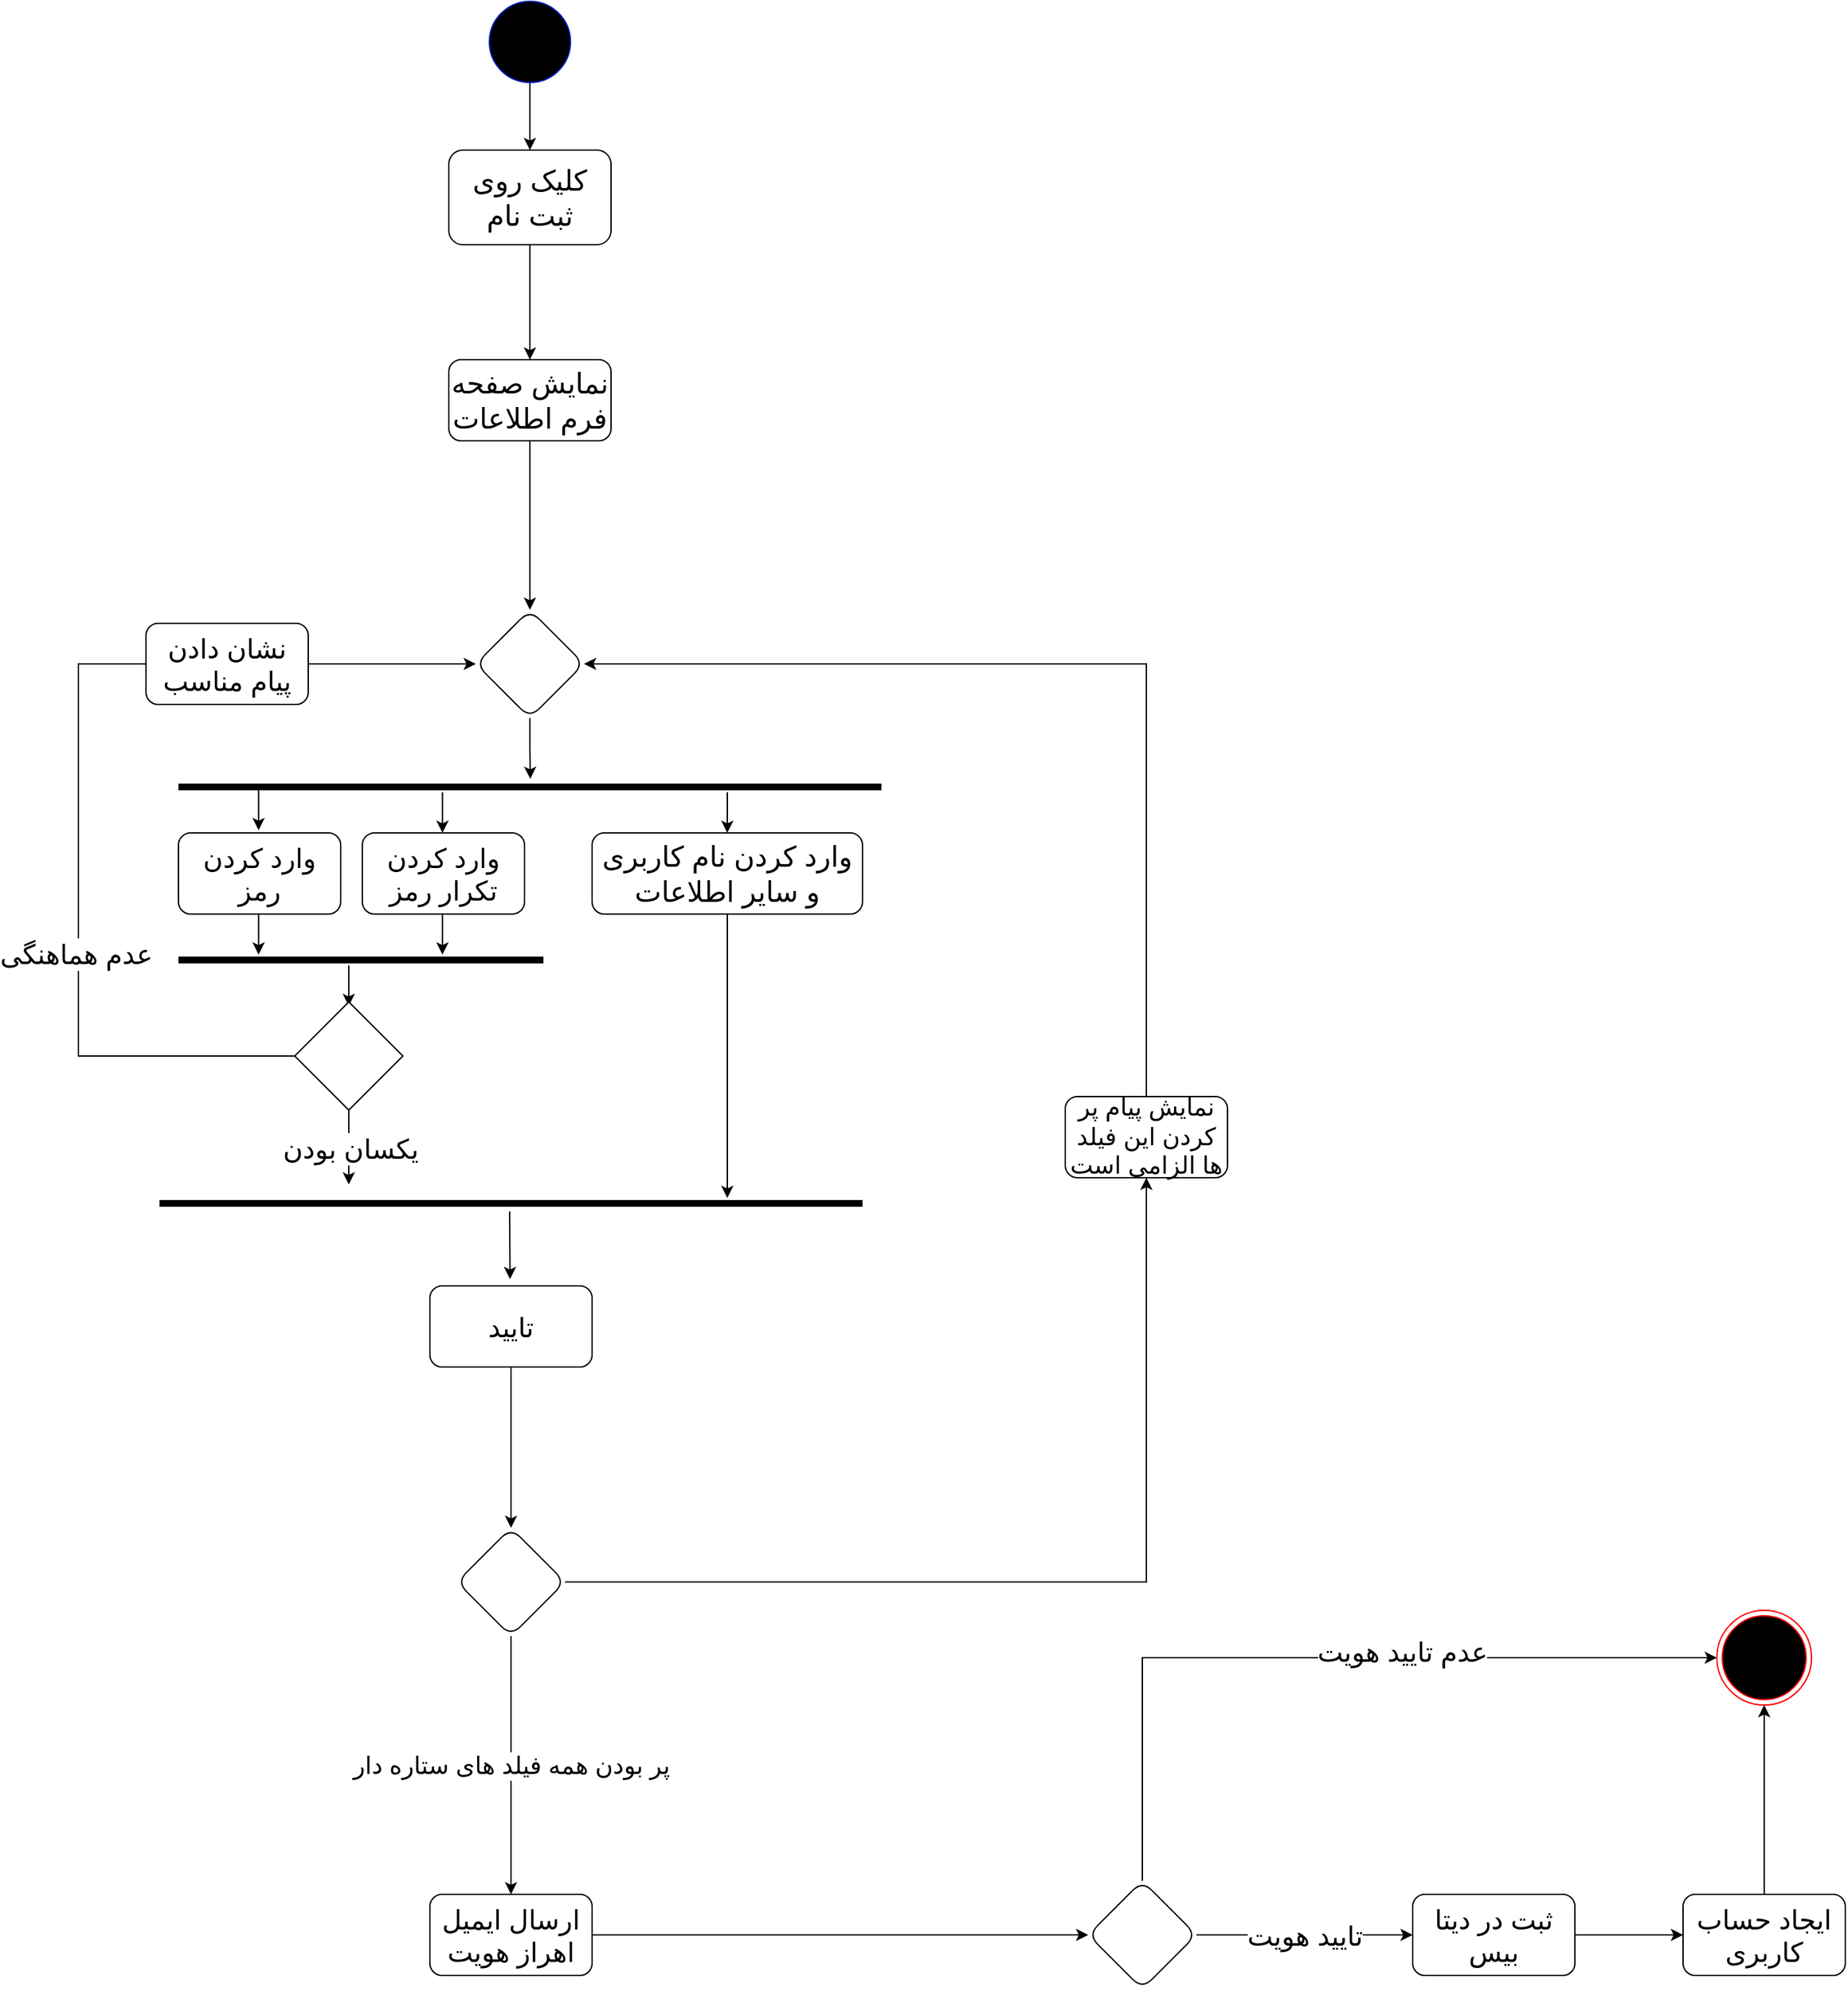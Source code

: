 <mxfile version="20.8.13" type="device"><diagram id="AyRB0OO9yVDVYvOwd-sP" name="‫صفحه - 1‬"><mxGraphModel dx="1310" dy="1428" grid="1" gridSize="10" guides="1" tooltips="1" connect="1" arrows="1" fold="1" page="1" pageScale="1" pageWidth="827" pageHeight="1169" math="0" shadow="0"><root><mxCell id="0"/><mxCell id="1" parent="0"/><mxCell id="jVAVaTiXayvP3hVK9cuE-10" style="edgeStyle=orthogonalEdgeStyle;rounded=0;orthogonalLoop=1;jettySize=auto;html=1;exitX=0.5;exitY=1;exitDx=0;exitDy=0;exitPerimeter=0;entryX=0.5;entryY=0;entryDx=0;entryDy=0;fontSize=21;" parent="1" source="jVAVaTiXayvP3hVK9cuE-2" target="jVAVaTiXayvP3hVK9cuE-8" edge="1"><mxGeometry relative="1" as="geometry"/></mxCell><mxCell id="jVAVaTiXayvP3hVK9cuE-2" value="" style="verticalLabelPosition=bottom;verticalAlign=top;html=1;shape=mxgraph.flowchart.on-page_reference;fillColor=#000000;fontColor=#ffffff;strokeColor=#001DBC;" parent="1" vertex="1"><mxGeometry x="384" y="40" width="60" height="60" as="geometry"/></mxCell><mxCell id="4LCcbW73nxRiEbwfor85-2" value="" style="edgeStyle=orthogonalEdgeStyle;rounded=0;orthogonalLoop=1;jettySize=auto;html=1;fontSize=18;" edge="1" parent="1" source="jVAVaTiXayvP3hVK9cuE-8" target="4LCcbW73nxRiEbwfor85-1"><mxGeometry relative="1" as="geometry"/></mxCell><mxCell id="jVAVaTiXayvP3hVK9cuE-8" value="کلیک روی ثبت نام" style="rounded=1;whiteSpace=wrap;html=1;fontSize=21;" parent="1" vertex="1"><mxGeometry x="354" y="150" width="120" height="70" as="geometry"/></mxCell><mxCell id="jVAVaTiXayvP3hVK9cuE-14" style="edgeStyle=orthogonalEdgeStyle;rounded=0;orthogonalLoop=1;jettySize=auto;html=1;exitX=0.5;exitY=1;exitDx=0;exitDy=0;fontSize=21;" parent="1" source="jVAVaTiXayvP3hVK9cuE-11" edge="1"><mxGeometry relative="1" as="geometry"><mxPoint x="414.286" y="615" as="targetPoint"/></mxGeometry></mxCell><mxCell id="jVAVaTiXayvP3hVK9cuE-11" value="" style="rhombus;whiteSpace=wrap;html=1;fontSize=21;rounded=1;" parent="1" vertex="1"><mxGeometry x="374" y="490" width="80" height="80" as="geometry"/></mxCell><mxCell id="jVAVaTiXayvP3hVK9cuE-13" value="" style="line;strokeWidth=5;fillColor=none;align=left;verticalAlign=middle;spacingTop=-1;spacingLeft=3;spacingRight=3;rotatable=0;labelPosition=right;points=[];portConstraint=eastwest;strokeColor=inherit;fontSize=21;" parent="1" vertex="1"><mxGeometry x="154" y="617" width="520" height="8" as="geometry"/></mxCell><mxCell id="jVAVaTiXayvP3hVK9cuE-36" style="edgeStyle=orthogonalEdgeStyle;rounded=0;orthogonalLoop=1;jettySize=auto;html=1;exitX=0.5;exitY=1;exitDx=0;exitDy=0;fontSize=20;" parent="1" source="jVAVaTiXayvP3hVK9cuE-15" target="jVAVaTiXayvP3hVK9cuE-35" edge="1"><mxGeometry relative="1" as="geometry"><Array as="points"><mxPoint x="560" y="875"/><mxPoint x="560" y="875"/></Array></mxGeometry></mxCell><mxCell id="jVAVaTiXayvP3hVK9cuE-15" value="وارد کردن نام کاربری و سایر اطلاعات" style="rounded=1;whiteSpace=wrap;html=1;strokeWidth=1;fontSize=21;" parent="1" vertex="1"><mxGeometry x="460" y="655" width="200" height="60" as="geometry"/></mxCell><mxCell id="jVAVaTiXayvP3hVK9cuE-19" value="وارد کردن رمز" style="rounded=1;whiteSpace=wrap;html=1;strokeWidth=1;fontSize=20;" parent="1" vertex="1"><mxGeometry x="154" y="655" width="120" height="60" as="geometry"/></mxCell><mxCell id="jVAVaTiXayvP3hVK9cuE-20" value="وارد کردن تکرار رمز" style="rounded=1;whiteSpace=wrap;html=1;strokeWidth=1;fontSize=20;" parent="1" vertex="1"><mxGeometry x="290" y="655" width="120" height="60" as="geometry"/></mxCell><mxCell id="jVAVaTiXayvP3hVK9cuE-23" value="" style="endArrow=classic;html=1;rounded=0;fontSize=20;entryX=0.5;entryY=0;entryDx=0;entryDy=0;" parent="1" target="jVAVaTiXayvP3hVK9cuE-15" edge="1"><mxGeometry width="50" height="50" relative="1" as="geometry"><mxPoint x="560" y="625" as="sourcePoint"/><mxPoint x="700" y="585" as="targetPoint"/></mxGeometry></mxCell><mxCell id="jVAVaTiXayvP3hVK9cuE-24" value="" style="endArrow=classic;html=1;rounded=0;fontSize=20;entryX=0.5;entryY=0;entryDx=0;entryDy=0;" parent="1" edge="1"><mxGeometry width="50" height="50" relative="1" as="geometry"><mxPoint x="349.29" y="625" as="sourcePoint"/><mxPoint x="349.29" y="655" as="targetPoint"/></mxGeometry></mxCell><mxCell id="jVAVaTiXayvP3hVK9cuE-25" value="" style="endArrow=classic;html=1;rounded=0;fontSize=20;entryX=0.5;entryY=0;entryDx=0;entryDy=0;" parent="1" edge="1"><mxGeometry width="50" height="50" relative="1" as="geometry"><mxPoint x="213.29" y="623" as="sourcePoint"/><mxPoint x="213.29" y="653" as="targetPoint"/></mxGeometry></mxCell><mxCell id="jVAVaTiXayvP3hVK9cuE-26" value="" style="line;strokeWidth=5;fillColor=none;align=left;verticalAlign=middle;spacingTop=-1;spacingLeft=3;spacingRight=3;rotatable=0;labelPosition=right;points=[];portConstraint=eastwest;strokeColor=inherit;fontSize=21;" parent="1" vertex="1"><mxGeometry x="154" y="745" width="270" height="8" as="geometry"/></mxCell><mxCell id="jVAVaTiXayvP3hVK9cuE-27" value="" style="endArrow=classic;html=1;rounded=0;fontSize=20;entryX=0.5;entryY=0;entryDx=0;entryDy=0;" parent="1" edge="1"><mxGeometry width="50" height="50" relative="1" as="geometry"><mxPoint x="213.29" y="715" as="sourcePoint"/><mxPoint x="213.29" y="745" as="targetPoint"/></mxGeometry></mxCell><mxCell id="jVAVaTiXayvP3hVK9cuE-28" value="" style="endArrow=classic;html=1;rounded=0;fontSize=20;entryX=0.5;entryY=0;entryDx=0;entryDy=0;" parent="1" edge="1"><mxGeometry width="50" height="50" relative="1" as="geometry"><mxPoint x="349.29" y="715" as="sourcePoint"/><mxPoint x="349.29" y="745" as="targetPoint"/></mxGeometry></mxCell><mxCell id="jVAVaTiXayvP3hVK9cuE-29" value="" style="endArrow=classic;html=1;rounded=0;fontSize=20;entryX=0.5;entryY=0;entryDx=0;entryDy=0;" parent="1" edge="1"><mxGeometry width="50" height="50" relative="1" as="geometry"><mxPoint x="280.0" y="753" as="sourcePoint"/><mxPoint x="280.0" y="783" as="targetPoint"/></mxGeometry></mxCell><mxCell id="jVAVaTiXayvP3hVK9cuE-37" value="یکسان بودن" style="edgeStyle=orthogonalEdgeStyle;rounded=0;orthogonalLoop=1;jettySize=auto;html=1;exitX=0.5;exitY=1;exitDx=0;exitDy=0;fontSize=20;" parent="1" source="jVAVaTiXayvP3hVK9cuE-33" edge="1"><mxGeometry relative="1" as="geometry"><mxPoint x="280" y="915" as="targetPoint"/></mxGeometry></mxCell><mxCell id="jVAVaTiXayvP3hVK9cuE-33" value="" style="rhombus;whiteSpace=wrap;html=1;strokeWidth=1;fontSize=20;" parent="1" vertex="1"><mxGeometry x="240" y="780" width="80" height="80" as="geometry"/></mxCell><mxCell id="jVAVaTiXayvP3hVK9cuE-34" value="" style="line;strokeWidth=5;fillColor=none;align=left;verticalAlign=middle;spacingTop=-1;spacingLeft=3;spacingRight=3;rotatable=0;labelPosition=right;points=[];portConstraint=eastwest;strokeColor=inherit;fontSize=21;" parent="1" vertex="1"><mxGeometry x="164" y="625" width="520" as="geometry"/></mxCell><mxCell id="jVAVaTiXayvP3hVK9cuE-35" value="" style="line;strokeWidth=5;fillColor=none;align=left;verticalAlign=middle;spacingTop=-1;spacingLeft=3;spacingRight=3;rotatable=0;labelPosition=right;points=[];portConstraint=eastwest;strokeColor=inherit;fontSize=21;" parent="1" vertex="1"><mxGeometry x="140" y="925" width="520" height="8" as="geometry"/></mxCell><mxCell id="jVAVaTiXayvP3hVK9cuE-44" style="edgeStyle=orthogonalEdgeStyle;rounded=0;orthogonalLoop=1;jettySize=auto;html=1;exitX=1;exitY=0.5;exitDx=0;exitDy=0;entryX=0;entryY=0.5;entryDx=0;entryDy=0;fontSize=20;" parent="1" source="jVAVaTiXayvP3hVK9cuE-41" target="jVAVaTiXayvP3hVK9cuE-11" edge="1"><mxGeometry relative="1" as="geometry"/></mxCell><mxCell id="jVAVaTiXayvP3hVK9cuE-41" value="نشان دادن پیام مناسب" style="rounded=1;whiteSpace=wrap;html=1;strokeWidth=1;fontSize=20;" parent="1" vertex="1"><mxGeometry x="130" y="500" width="120" height="60" as="geometry"/></mxCell><mxCell id="jVAVaTiXayvP3hVK9cuE-42" value="" style="edgeStyle=orthogonalEdgeStyle;rounded=0;orthogonalLoop=1;jettySize=auto;html=1;exitX=0;exitY=0.5;exitDx=0;exitDy=0;entryX=0;entryY=0.5;entryDx=0;entryDy=0;fontSize=20;endArrow=none;" parent="1" source="jVAVaTiXayvP3hVK9cuE-33" target="jVAVaTiXayvP3hVK9cuE-41" edge="1"><mxGeometry relative="1" as="geometry"><mxPoint x="240" y="820" as="sourcePoint"/><mxPoint x="374" y="530" as="targetPoint"/><Array as="points"><mxPoint x="80" y="820"/></Array></mxGeometry></mxCell><mxCell id="jVAVaTiXayvP3hVK9cuE-43" value="عدم هماهنگی" style="edgeLabel;html=1;align=center;verticalAlign=middle;resizable=0;points=[];fontSize=20;" parent="jVAVaTiXayvP3hVK9cuE-42" vertex="1" connectable="0"><mxGeometry x="-0.055" y="2" relative="1" as="geometry"><mxPoint as="offset"/></mxGeometry></mxCell><mxCell id="4LCcbW73nxRiEbwfor85-5" value="" style="edgeStyle=orthogonalEdgeStyle;rounded=0;orthogonalLoop=1;jettySize=auto;html=1;fontSize=18;" edge="1" parent="1" source="jVAVaTiXayvP3hVK9cuE-45" target="4LCcbW73nxRiEbwfor85-4"><mxGeometry relative="1" as="geometry"/></mxCell><mxCell id="jVAVaTiXayvP3hVK9cuE-45" value="تایید" style="rounded=1;whiteSpace=wrap;html=1;strokeWidth=1;fontSize=20;" parent="1" vertex="1"><mxGeometry x="340" y="990" width="120" height="60" as="geometry"/></mxCell><mxCell id="jVAVaTiXayvP3hVK9cuE-49" value="" style="edgeStyle=orthogonalEdgeStyle;rounded=0;orthogonalLoop=1;jettySize=auto;html=1;fontSize=20;" parent="1" source="jVAVaTiXayvP3hVK9cuE-46" target="jVAVaTiXayvP3hVK9cuE-48" edge="1"><mxGeometry relative="1" as="geometry"/></mxCell><mxCell id="jVAVaTiXayvP3hVK9cuE-46" value="ارسال ایمیل اهراز هویت" style="whiteSpace=wrap;html=1;fontSize=20;rounded=1;strokeWidth=1;" parent="1" vertex="1"><mxGeometry x="340" y="1440" width="120" height="60" as="geometry"/></mxCell><mxCell id="jVAVaTiXayvP3hVK9cuE-51" value="تایید هویت" style="edgeStyle=orthogonalEdgeStyle;rounded=0;orthogonalLoop=1;jettySize=auto;html=1;fontSize=20;" parent="1" source="jVAVaTiXayvP3hVK9cuE-48" target="jVAVaTiXayvP3hVK9cuE-50" edge="1"><mxGeometry relative="1" as="geometry"/></mxCell><mxCell id="jVAVaTiXayvP3hVK9cuE-56" style="edgeStyle=orthogonalEdgeStyle;rounded=0;orthogonalLoop=1;jettySize=auto;html=1;exitX=0.5;exitY=0;exitDx=0;exitDy=0;entryX=0;entryY=0.5;entryDx=0;entryDy=0;fontSize=20;" parent="1" source="jVAVaTiXayvP3hVK9cuE-48" target="jVAVaTiXayvP3hVK9cuE-54" edge="1"><mxGeometry relative="1" as="geometry"/></mxCell><mxCell id="jVAVaTiXayvP3hVK9cuE-57" value="عدم تایید هویت" style="edgeLabel;html=1;align=center;verticalAlign=middle;resizable=0;points=[];fontSize=20;" parent="jVAVaTiXayvP3hVK9cuE-56" vertex="1" connectable="0"><mxGeometry x="0.209" y="5" relative="1" as="geometry"><mxPoint as="offset"/></mxGeometry></mxCell><mxCell id="jVAVaTiXayvP3hVK9cuE-48" value="" style="rhombus;whiteSpace=wrap;html=1;fontSize=20;rounded=1;strokeWidth=1;" parent="1" vertex="1"><mxGeometry x="827" y="1430" width="80" height="80" as="geometry"/></mxCell><mxCell id="jVAVaTiXayvP3hVK9cuE-53" value="" style="edgeStyle=orthogonalEdgeStyle;rounded=0;orthogonalLoop=1;jettySize=auto;html=1;fontSize=20;" parent="1" source="jVAVaTiXayvP3hVK9cuE-50" target="jVAVaTiXayvP3hVK9cuE-52" edge="1"><mxGeometry relative="1" as="geometry"/></mxCell><mxCell id="jVAVaTiXayvP3hVK9cuE-50" value="ثبت در دیتا بیس" style="whiteSpace=wrap;html=1;fontSize=20;rounded=1;strokeWidth=1;" parent="1" vertex="1"><mxGeometry x="1067" y="1440" width="120" height="60" as="geometry"/></mxCell><mxCell id="jVAVaTiXayvP3hVK9cuE-55" style="edgeStyle=orthogonalEdgeStyle;rounded=0;orthogonalLoop=1;jettySize=auto;html=1;exitX=0.5;exitY=0;exitDx=0;exitDy=0;fontSize=20;" parent="1" source="jVAVaTiXayvP3hVK9cuE-52" target="jVAVaTiXayvP3hVK9cuE-54" edge="1"><mxGeometry relative="1" as="geometry"/></mxCell><mxCell id="jVAVaTiXayvP3hVK9cuE-52" value="ایجاد حساب کاربری" style="whiteSpace=wrap;html=1;fontSize=20;rounded=1;strokeWidth=1;" parent="1" vertex="1"><mxGeometry x="1267" y="1440" width="120" height="60" as="geometry"/></mxCell><mxCell id="jVAVaTiXayvP3hVK9cuE-54" value="" style="ellipse;html=1;shape=endState;fillColor=#000000;strokeColor=#ff0000;strokeWidth=1;fontSize=20;" parent="1" vertex="1"><mxGeometry x="1292" y="1230" width="70" height="70" as="geometry"/></mxCell><mxCell id="jVAVaTiXayvP3hVK9cuE-58" value="" style="endArrow=classic;html=1;rounded=0;fontSize=20;" parent="1" edge="1"><mxGeometry width="50" height="50" relative="1" as="geometry"><mxPoint x="399" y="935" as="sourcePoint"/><mxPoint x="399.29" y="985" as="targetPoint"/></mxGeometry></mxCell><mxCell id="4LCcbW73nxRiEbwfor85-3" style="edgeStyle=orthogonalEdgeStyle;rounded=0;orthogonalLoop=1;jettySize=auto;html=1;exitX=0.5;exitY=1;exitDx=0;exitDy=0;entryX=0.5;entryY=0;entryDx=0;entryDy=0;fontSize=18;" edge="1" parent="1" source="4LCcbW73nxRiEbwfor85-1" target="jVAVaTiXayvP3hVK9cuE-11"><mxGeometry relative="1" as="geometry"/></mxCell><mxCell id="4LCcbW73nxRiEbwfor85-1" value="نمایش صفحه فرم اطلاعات" style="whiteSpace=wrap;html=1;fontSize=21;rounded=1;" vertex="1" parent="1"><mxGeometry x="354" y="305" width="120" height="60" as="geometry"/></mxCell><mxCell id="4LCcbW73nxRiEbwfor85-6" value="پر بودن همه فیلد های ستاره دار" style="edgeStyle=orthogonalEdgeStyle;rounded=0;orthogonalLoop=1;jettySize=auto;html=1;exitX=0.5;exitY=1;exitDx=0;exitDy=0;entryX=0.5;entryY=0;entryDx=0;entryDy=0;fontSize=18;" edge="1" parent="1" source="4LCcbW73nxRiEbwfor85-4" target="jVAVaTiXayvP3hVK9cuE-46"><mxGeometry relative="1" as="geometry"/></mxCell><mxCell id="4LCcbW73nxRiEbwfor85-7" style="edgeStyle=orthogonalEdgeStyle;rounded=0;orthogonalLoop=1;jettySize=auto;html=1;exitX=1;exitY=0.5;exitDx=0;exitDy=0;fontSize=18;" edge="1" parent="1" source="4LCcbW73nxRiEbwfor85-4" target="4LCcbW73nxRiEbwfor85-8"><mxGeometry relative="1" as="geometry"><mxPoint x="870" y="880" as="targetPoint"/></mxGeometry></mxCell><mxCell id="4LCcbW73nxRiEbwfor85-4" value="" style="rhombus;whiteSpace=wrap;html=1;fontSize=20;rounded=1;strokeWidth=1;" vertex="1" parent="1"><mxGeometry x="360" y="1169" width="80" height="80" as="geometry"/></mxCell><mxCell id="4LCcbW73nxRiEbwfor85-9" style="edgeStyle=orthogonalEdgeStyle;rounded=0;orthogonalLoop=1;jettySize=auto;html=1;exitX=0.5;exitY=0;exitDx=0;exitDy=0;entryX=1;entryY=0.5;entryDx=0;entryDy=0;fontSize=18;" edge="1" parent="1" source="4LCcbW73nxRiEbwfor85-8" target="jVAVaTiXayvP3hVK9cuE-11"><mxGeometry relative="1" as="geometry"/></mxCell><mxCell id="4LCcbW73nxRiEbwfor85-8" value="نمایش پیام پر کردن این فیلد ها الزامی است" style="rounded=1;whiteSpace=wrap;html=1;fontSize=18;" vertex="1" parent="1"><mxGeometry x="810" y="850" width="120" height="60" as="geometry"/></mxCell></root></mxGraphModel></diagram></mxfile>